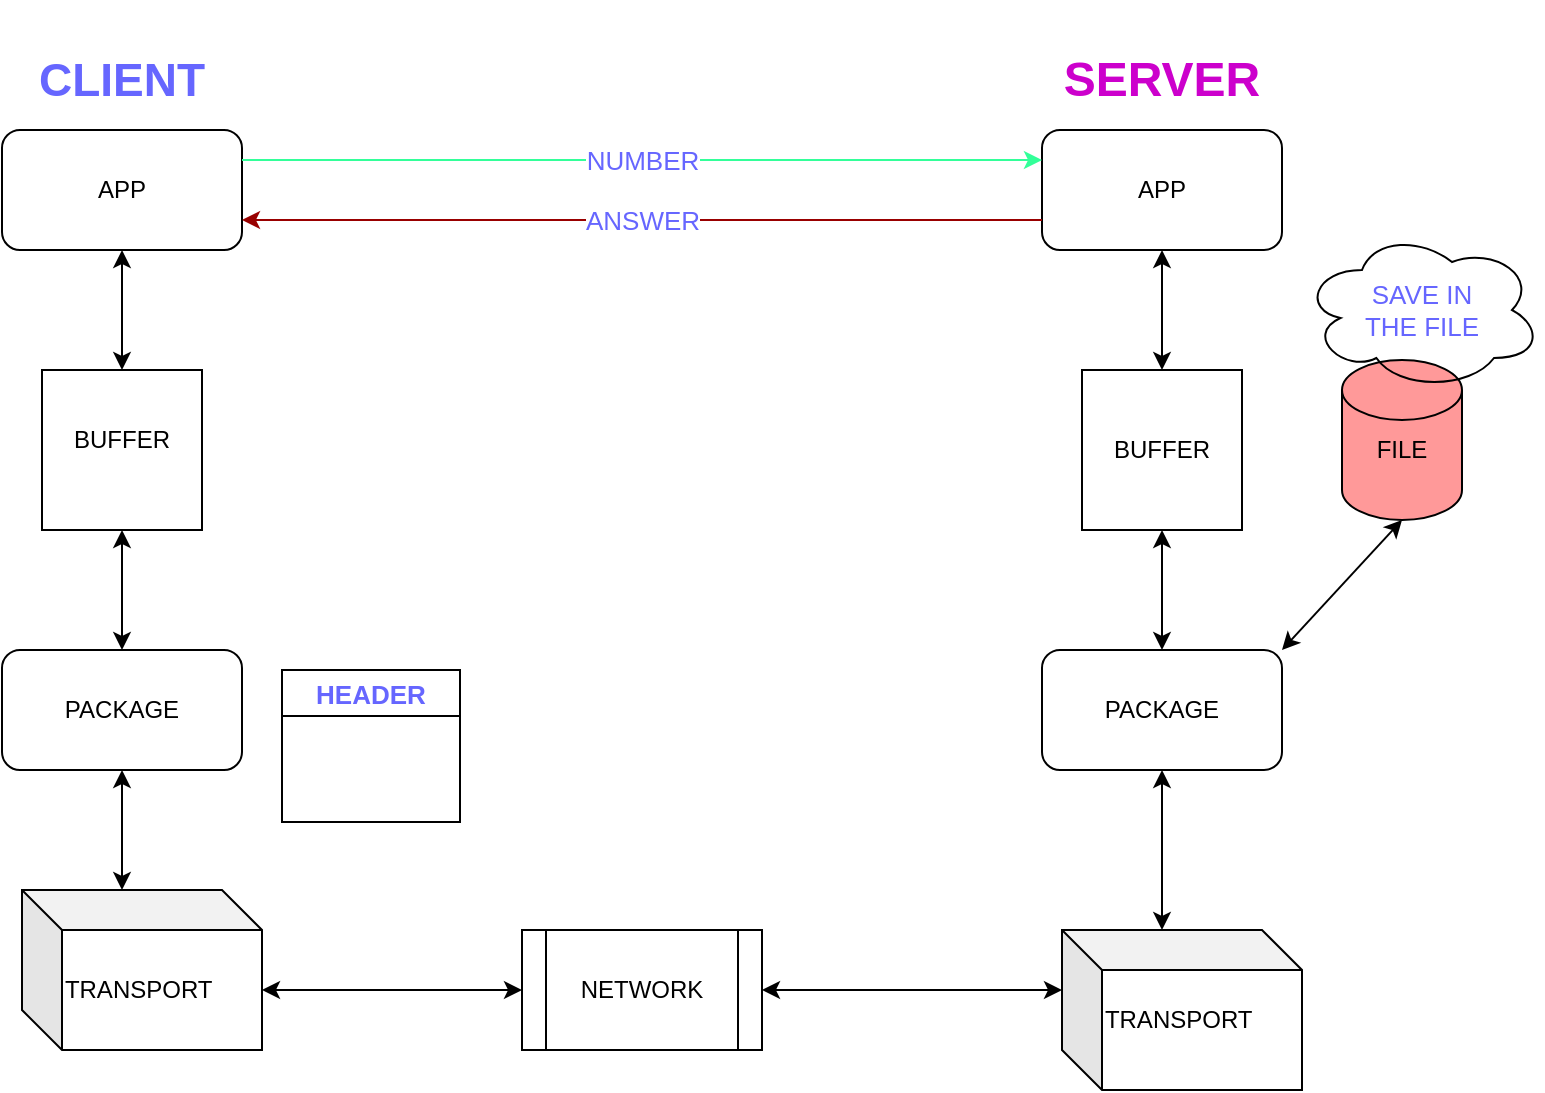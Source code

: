 <mxfile>
    <diagram id="eG-l7kp4Iep4yEaGa1Wl" name="Page-1">
        <mxGraphModel dx="1238" dy="731" grid="1" gridSize="10" guides="1" tooltips="1" connect="1" arrows="1" fold="1" page="1" pageScale="1" pageWidth="850" pageHeight="1100" math="0" shadow="0">
            <root>
                <mxCell id="0"/>
                <mxCell id="1" parent="0"/>
                <mxCell id="2" value="" style="shape=process;whiteSpace=wrap;html=1;backgroundOutline=1;" vertex="1" parent="1">
                    <mxGeometry x="340" y="560" width="120" height="60" as="geometry"/>
                </mxCell>
                <mxCell id="3" value="" style="rounded=1;whiteSpace=wrap;html=1;" vertex="1" parent="1">
                    <mxGeometry x="80" y="160" width="120" height="60" as="geometry"/>
                </mxCell>
                <mxCell id="4" value="" style="rounded=1;whiteSpace=wrap;html=1;" vertex="1" parent="1">
                    <mxGeometry x="600" y="160" width="120" height="60" as="geometry"/>
                </mxCell>
                <mxCell id="5" value="" style="rounded=1;whiteSpace=wrap;html=1;" vertex="1" parent="1">
                    <mxGeometry x="80" y="420" width="120" height="60" as="geometry"/>
                </mxCell>
                <mxCell id="6" value="" style="rounded=1;whiteSpace=wrap;html=1;" vertex="1" parent="1">
                    <mxGeometry x="600" y="420" width="120" height="60" as="geometry"/>
                </mxCell>
                <mxCell id="7" value="" style="whiteSpace=wrap;html=1;aspect=fixed;" vertex="1" parent="1">
                    <mxGeometry x="100" y="280" width="80" height="80" as="geometry"/>
                </mxCell>
                <mxCell id="8" value="" style="whiteSpace=wrap;html=1;aspect=fixed;" vertex="1" parent="1">
                    <mxGeometry x="620" y="280" width="80" height="80" as="geometry"/>
                </mxCell>
                <mxCell id="9" value="" style="endArrow=classic;startArrow=classic;html=1;exitX=0.5;exitY=0;exitDx=0;exitDy=0;entryX=0.5;entryY=1;entryDx=0;entryDy=0;" edge="1" parent="1" source="7" target="3">
                    <mxGeometry width="50" height="50" relative="1" as="geometry">
                        <mxPoint x="430" y="320" as="sourcePoint"/>
                        <mxPoint x="480" y="270" as="targetPoint"/>
                    </mxGeometry>
                </mxCell>
                <mxCell id="10" value="" style="endArrow=classic;startArrow=classic;html=1;exitX=0.5;exitY=0;exitDx=0;exitDy=0;entryX=0.5;entryY=1;entryDx=0;entryDy=0;" edge="1" parent="1" source="5" target="7">
                    <mxGeometry width="50" height="50" relative="1" as="geometry">
                        <mxPoint x="110.0" y="290" as="sourcePoint"/>
                        <mxPoint x="110.0" y="230" as="targetPoint"/>
                    </mxGeometry>
                </mxCell>
                <mxCell id="11" value="" style="endArrow=classic;startArrow=classic;html=1;exitX=0.5;exitY=0;exitDx=0;exitDy=0;entryX=0.5;entryY=1;entryDx=0;entryDy=0;" edge="1" parent="1" source="8" target="4">
                    <mxGeometry width="50" height="50" relative="1" as="geometry">
                        <mxPoint x="40.0" y="300" as="sourcePoint"/>
                        <mxPoint x="40.0" y="240" as="targetPoint"/>
                    </mxGeometry>
                </mxCell>
                <mxCell id="12" value="" style="endArrow=classic;startArrow=classic;html=1;exitX=0.5;exitY=0;exitDx=0;exitDy=0;entryX=0.5;entryY=1;entryDx=0;entryDy=0;" edge="1" parent="1" source="6" target="8">
                    <mxGeometry width="50" height="50" relative="1" as="geometry">
                        <mxPoint x="130.0" y="310" as="sourcePoint"/>
                        <mxPoint x="130.0" y="250" as="targetPoint"/>
                    </mxGeometry>
                </mxCell>
                <mxCell id="13" value="" style="shape=cube;whiteSpace=wrap;html=1;boundedLbl=1;backgroundOutline=1;darkOpacity=0.05;darkOpacity2=0.1;" vertex="1" parent="1">
                    <mxGeometry x="90" y="540" width="120" height="80" as="geometry"/>
                </mxCell>
                <mxCell id="14" value="" style="shape=cube;whiteSpace=wrap;html=1;boundedLbl=1;backgroundOutline=1;darkOpacity=0.05;darkOpacity2=0.1;" vertex="1" parent="1">
                    <mxGeometry x="610" y="560" width="120" height="80" as="geometry"/>
                </mxCell>
                <mxCell id="15" value="" style="endArrow=classic;startArrow=classic;html=1;exitX=0;exitY=0;exitDx=120.0;exitDy=50;exitPerimeter=0;entryX=0;entryY=0.5;entryDx=0;entryDy=0;" edge="1" parent="1" source="13" target="2">
                    <mxGeometry width="50" height="50" relative="1" as="geometry">
                        <mxPoint x="430" y="320" as="sourcePoint"/>
                        <mxPoint x="480" y="270" as="targetPoint"/>
                    </mxGeometry>
                </mxCell>
                <mxCell id="17" value="" style="endArrow=classic;startArrow=classic;html=1;exitX=1;exitY=0.5;exitDx=0;exitDy=0;entryX=0;entryY=0;entryDx=0;entryDy=30;entryPerimeter=0;" edge="1" parent="1" source="2" target="14">
                    <mxGeometry width="50" height="50" relative="1" as="geometry">
                        <mxPoint x="430" y="320" as="sourcePoint"/>
                        <mxPoint x="480" y="270" as="targetPoint"/>
                    </mxGeometry>
                </mxCell>
                <mxCell id="18" value="" style="endArrow=classic;startArrow=classic;html=1;exitX=0;exitY=0;exitDx=50.0;exitDy=0;exitPerimeter=0;entryX=0.5;entryY=1;entryDx=0;entryDy=0;" edge="1" parent="1" source="14" target="6">
                    <mxGeometry width="50" height="50" relative="1" as="geometry">
                        <mxPoint x="430" y="320" as="sourcePoint"/>
                        <mxPoint x="650" y="490" as="targetPoint"/>
                    </mxGeometry>
                </mxCell>
                <mxCell id="19" value="" style="endArrow=classic;startArrow=classic;html=1;exitX=0;exitY=0;exitDx=50.0;exitDy=0;exitPerimeter=0;" edge="1" parent="1" source="13" target="5">
                    <mxGeometry width="50" height="50" relative="1" as="geometry">
                        <mxPoint x="430" y="320" as="sourcePoint"/>
                        <mxPoint x="480" y="270" as="targetPoint"/>
                    </mxGeometry>
                </mxCell>
                <mxCell id="20" value="APP" style="text;html=1;strokeColor=none;fillColor=none;align=center;verticalAlign=middle;whiteSpace=wrap;rounded=0;" vertex="1" parent="1">
                    <mxGeometry x="110" y="175" width="60" height="30" as="geometry"/>
                </mxCell>
                <mxCell id="22" value="APP" style="text;html=1;strokeColor=none;fillColor=none;align=center;verticalAlign=middle;whiteSpace=wrap;rounded=0;" vertex="1" parent="1">
                    <mxGeometry x="630" y="175" width="60" height="30" as="geometry"/>
                </mxCell>
                <mxCell id="23" value="BUFFER" style="text;html=1;strokeColor=none;fillColor=none;align=center;verticalAlign=middle;whiteSpace=wrap;rounded=0;" vertex="1" parent="1">
                    <mxGeometry x="100" y="300" width="80" height="30" as="geometry"/>
                </mxCell>
                <mxCell id="24" value="BUFFER" style="text;html=1;strokeColor=none;fillColor=none;align=center;verticalAlign=middle;whiteSpace=wrap;rounded=0;" vertex="1" parent="1">
                    <mxGeometry x="620" y="305" width="80" height="30" as="geometry"/>
                </mxCell>
                <mxCell id="25" value="TRANSPORT&amp;nbsp;" style="text;html=1;strokeColor=none;fillColor=none;align=center;verticalAlign=middle;whiteSpace=wrap;rounded=0;" vertex="1" parent="1">
                    <mxGeometry x="120" y="575" width="60" height="30" as="geometry"/>
                </mxCell>
                <mxCell id="26" value="TRANSPORT&amp;nbsp;" style="text;html=1;strokeColor=none;fillColor=none;align=center;verticalAlign=middle;whiteSpace=wrap;rounded=0;" vertex="1" parent="1">
                    <mxGeometry x="640" y="590" width="60" height="30" as="geometry"/>
                </mxCell>
                <mxCell id="29" value="NETWORK" style="text;html=1;strokeColor=none;fillColor=none;align=center;verticalAlign=middle;whiteSpace=wrap;rounded=0;" vertex="1" parent="1">
                    <mxGeometry x="370" y="575" width="60" height="30" as="geometry"/>
                </mxCell>
                <mxCell id="30" value="PACKAGE" style="text;html=1;strokeColor=none;fillColor=none;align=center;verticalAlign=middle;whiteSpace=wrap;rounded=0;" vertex="1" parent="1">
                    <mxGeometry x="110" y="435" width="60" height="30" as="geometry"/>
                </mxCell>
                <mxCell id="32" value="" style="shape=cylinder3;whiteSpace=wrap;html=1;boundedLbl=1;backgroundOutline=1;size=15;fillColor=#FF9999;" vertex="1" parent="1">
                    <mxGeometry x="750" y="275" width="60" height="80" as="geometry"/>
                </mxCell>
                <mxCell id="34" value="" style="endArrow=classic;startArrow=classic;html=1;exitX=1;exitY=0;exitDx=0;exitDy=0;entryX=0.5;entryY=1;entryDx=0;entryDy=0;entryPerimeter=0;" edge="1" parent="1" source="6" target="32">
                    <mxGeometry width="50" height="50" relative="1" as="geometry">
                        <mxPoint x="430" y="320" as="sourcePoint"/>
                        <mxPoint x="480" y="270" as="targetPoint"/>
                    </mxGeometry>
                </mxCell>
                <mxCell id="35" value="FILE" style="text;html=1;strokeColor=none;fillColor=none;align=center;verticalAlign=middle;whiteSpace=wrap;rounded=0;" vertex="1" parent="1">
                    <mxGeometry x="750" y="305" width="60" height="30" as="geometry"/>
                </mxCell>
                <mxCell id="36" value="CLIENT" style="text;html=1;strokeColor=none;fillColor=none;align=center;verticalAlign=middle;whiteSpace=wrap;rounded=0;fontStyle=1;fontSize=23;fontColor=#6666FF;" vertex="1" parent="1">
                    <mxGeometry x="80" y="95" width="120" height="80" as="geometry"/>
                </mxCell>
                <mxCell id="37" value="SERVER" style="text;html=1;strokeColor=none;fillColor=none;align=center;verticalAlign=middle;whiteSpace=wrap;rounded=0;fontStyle=1;fontSize=24;fontColor=#CC00CC;" vertex="1" parent="1">
                    <mxGeometry x="600" y="95" width="120" height="80" as="geometry"/>
                </mxCell>
                <mxCell id="40" value="HEADER" style="swimlane;fontSize=13;fontColor=#6666FF;fillColor=none;" vertex="1" parent="1">
                    <mxGeometry x="220" y="430" width="89" height="76" as="geometry">
                        <mxRectangle x="230" y="420" width="90" height="23" as="alternateBounds"/>
                    </mxGeometry>
                </mxCell>
                <mxCell id="43" value="SAVE IN&lt;br&gt;THE FILE" style="ellipse;shape=cloud;whiteSpace=wrap;html=1;fontSize=13;fontColor=#6666FF;fillColor=none;" vertex="1" parent="1">
                    <mxGeometry x="730" y="210" width="120" height="80" as="geometry"/>
                </mxCell>
                <mxCell id="44" value="" style="endArrow=classic;html=1;fontSize=13;fontColor=#6666FF;exitX=1;exitY=1;exitDx=0;exitDy=0;entryX=0;entryY=1;entryDx=0;entryDy=0;strokeColor=#33FF99;" edge="1" parent="1" source="36" target="37">
                    <mxGeometry relative="1" as="geometry">
                        <mxPoint x="370" y="290" as="sourcePoint"/>
                        <mxPoint x="530" y="290" as="targetPoint"/>
                    </mxGeometry>
                </mxCell>
                <mxCell id="45" value="NUMBER" style="edgeLabel;resizable=0;html=1;align=center;verticalAlign=middle;fontSize=13;fontColor=#6666FF;fillColor=none;" connectable="0" vertex="1" parent="44">
                    <mxGeometry relative="1" as="geometry"/>
                </mxCell>
                <mxCell id="48" value="" style="endArrow=classic;html=1;fontSize=13;fontColor=#6666FF;exitX=0;exitY=0.75;exitDx=0;exitDy=0;entryX=1;entryY=0.75;entryDx=0;entryDy=0;strokeColor=#990000;" edge="1" parent="1" source="4" target="3">
                    <mxGeometry relative="1" as="geometry">
                        <mxPoint x="370" y="290" as="sourcePoint"/>
                        <mxPoint x="530" y="290" as="targetPoint"/>
                    </mxGeometry>
                </mxCell>
                <mxCell id="49" value="ANSWER" style="edgeLabel;resizable=0;html=1;align=center;verticalAlign=middle;fontSize=13;fontColor=#6666FF;fillColor=none;" connectable="0" vertex="1" parent="48">
                    <mxGeometry relative="1" as="geometry"/>
                </mxCell>
                <mxCell id="52" value="PACKAGE" style="text;html=1;strokeColor=none;fillColor=none;align=center;verticalAlign=middle;whiteSpace=wrap;rounded=0;" vertex="1" parent="1">
                    <mxGeometry x="630" y="435" width="60" height="30" as="geometry"/>
                </mxCell>
            </root>
        </mxGraphModel>
    </diagram>
</mxfile>